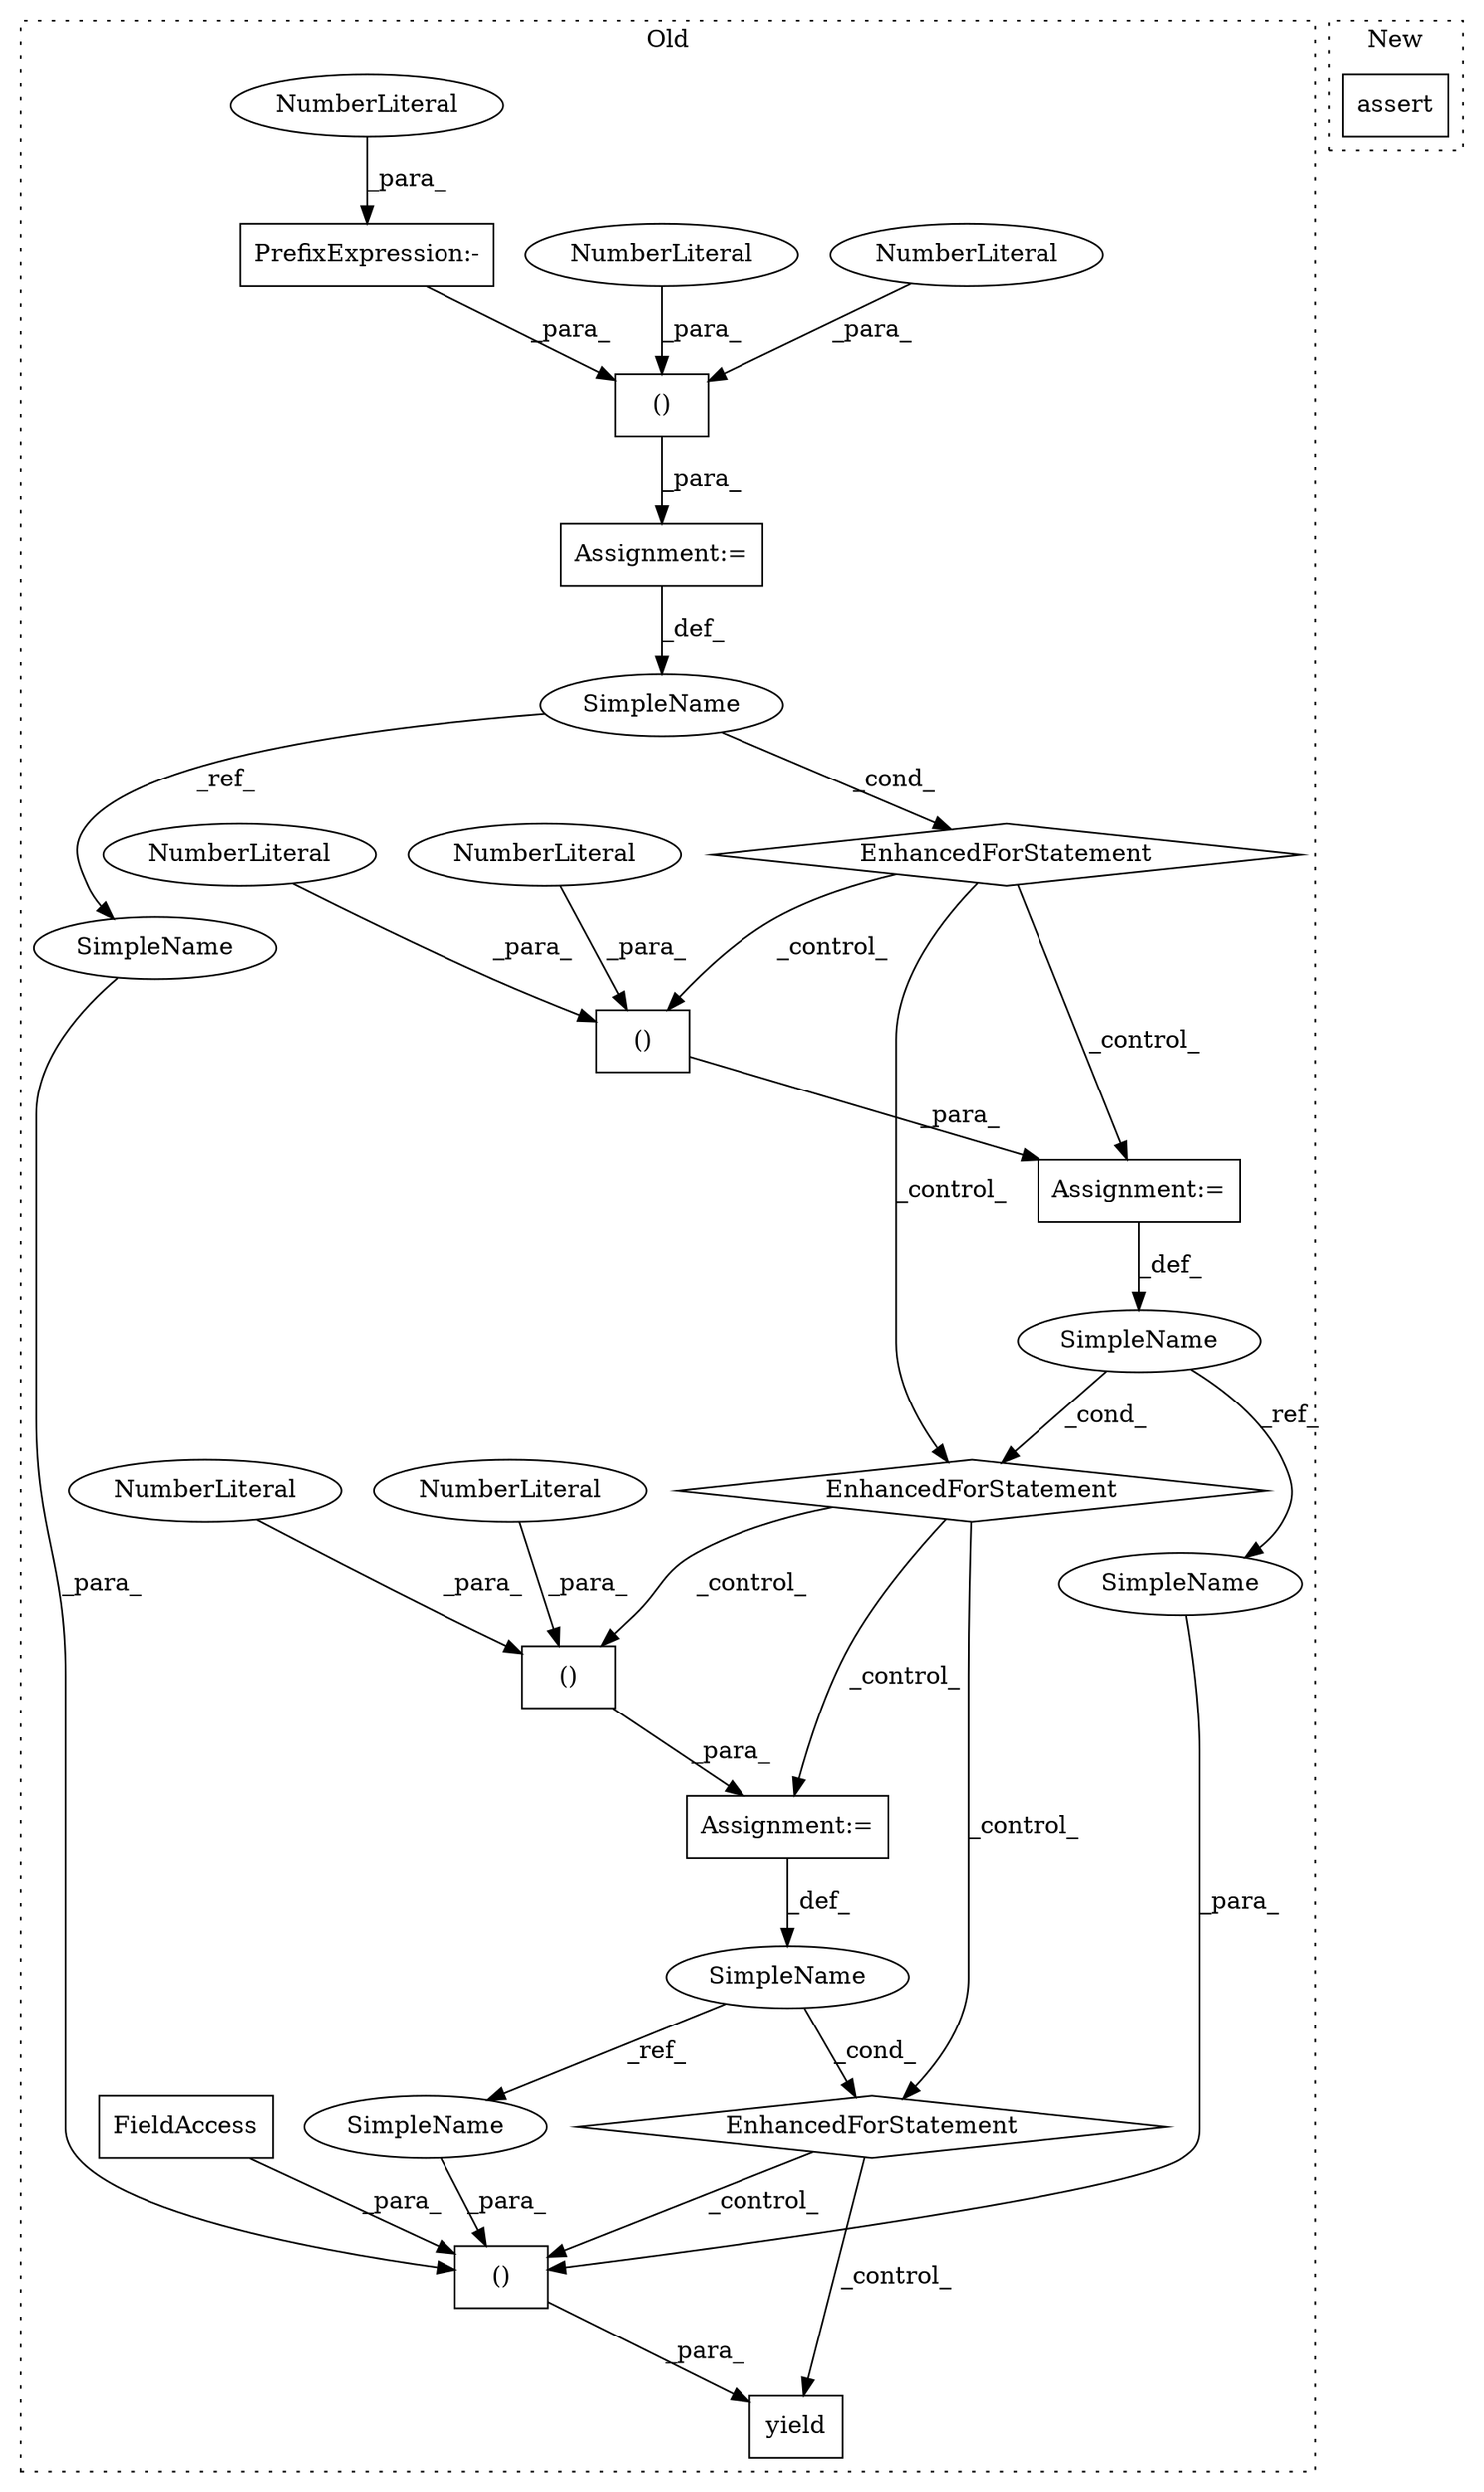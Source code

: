 digraph G {
subgraph cluster0 {
1 [label="()" a="106" s="3149" l="15" shape="box"];
3 [label="Assignment:=" a="7" s="3060,3164" l="65,3" shape="box"];
4 [label="NumberLiteral" a="34" s="3163" l="1" shape="ellipse"];
5 [label="NumberLiteral" a="34" s="3149" l="1" shape="ellipse"];
6 [label="EnhancedForStatement" a="70" s="3060,3164" l="65,3" shape="diamond"];
7 [label="SimpleName" a="42" s="3129" l="6" shape="ellipse"];
8 [label="yield" a="112" s="3181" l="20" shape="box"];
9 [label="()" a="106" s="3201" l="97" shape="box"];
10 [label="FieldAccess" a="22" s="3201" l="20" shape="box"];
11 [label="()" a="106" s="3015" l="30" shape="box"];
12 [label="NumberLiteral" a="34" s="3044" l="1" shape="ellipse"];
13 [label="()" a="106" s="2893" l="30" shape="box"];
14 [label="NumberLiteral" a="34" s="2922" l="1" shape="ellipse"];
15 [label="NumberLiteral" a="34" s="2908" l="1" shape="ellipse"];
16 [label="EnhancedForStatement" a="70" s="2936,3045" l="61,3" shape="diamond"];
17 [label="SimpleName" a="42" s="3001" l="2" shape="ellipse"];
18 [label="EnhancedForStatement" a="70" s="2820,2923" l="57,3" shape="diamond"];
19 [label="Assignment:=" a="7" s="2936,3045" l="61,3" shape="box"];
20 [label="Assignment:=" a="7" s="2820,2923" l="57,3" shape="box"];
21 [label="NumberLiteral" a="34" s="3030" l="1" shape="ellipse"];
22 [label="SimpleName" a="42" s="2881" l="2" shape="ellipse"];
23 [label="PrefixExpression:-" a="38" s="2893" l="1" shape="box"];
24 [label="NumberLiteral" a="34" s="2894" l="1" shape="ellipse"];
25 [label="SimpleName" a="42" s="3248" l="2" shape="ellipse"];
26 [label="SimpleName" a="42" s="3278" l="6" shape="ellipse"];
27 [label="SimpleName" a="42" s="3263" l="2" shape="ellipse"];
label = "Old";
style="dotted";
}
subgraph cluster1 {
2 [label="assert" a="32" s="1610,1660" l="16,1" shape="box"];
label = "New";
style="dotted";
}
1 -> 3 [label="_para_"];
3 -> 7 [label="_def_"];
4 -> 1 [label="_para_"];
5 -> 1 [label="_para_"];
6 -> 8 [label="_control_"];
6 -> 9 [label="_control_"];
7 -> 6 [label="_cond_"];
7 -> 26 [label="_ref_"];
9 -> 8 [label="_para_"];
10 -> 9 [label="_para_"];
11 -> 19 [label="_para_"];
12 -> 11 [label="_para_"];
13 -> 20 [label="_para_"];
14 -> 13 [label="_para_"];
15 -> 13 [label="_para_"];
16 -> 6 [label="_control_"];
16 -> 1 [label="_control_"];
16 -> 3 [label="_control_"];
17 -> 27 [label="_ref_"];
17 -> 16 [label="_cond_"];
18 -> 19 [label="_control_"];
18 -> 16 [label="_control_"];
18 -> 11 [label="_control_"];
19 -> 17 [label="_def_"];
20 -> 22 [label="_def_"];
21 -> 11 [label="_para_"];
22 -> 25 [label="_ref_"];
22 -> 18 [label="_cond_"];
23 -> 13 [label="_para_"];
24 -> 23 [label="_para_"];
25 -> 9 [label="_para_"];
26 -> 9 [label="_para_"];
27 -> 9 [label="_para_"];
}